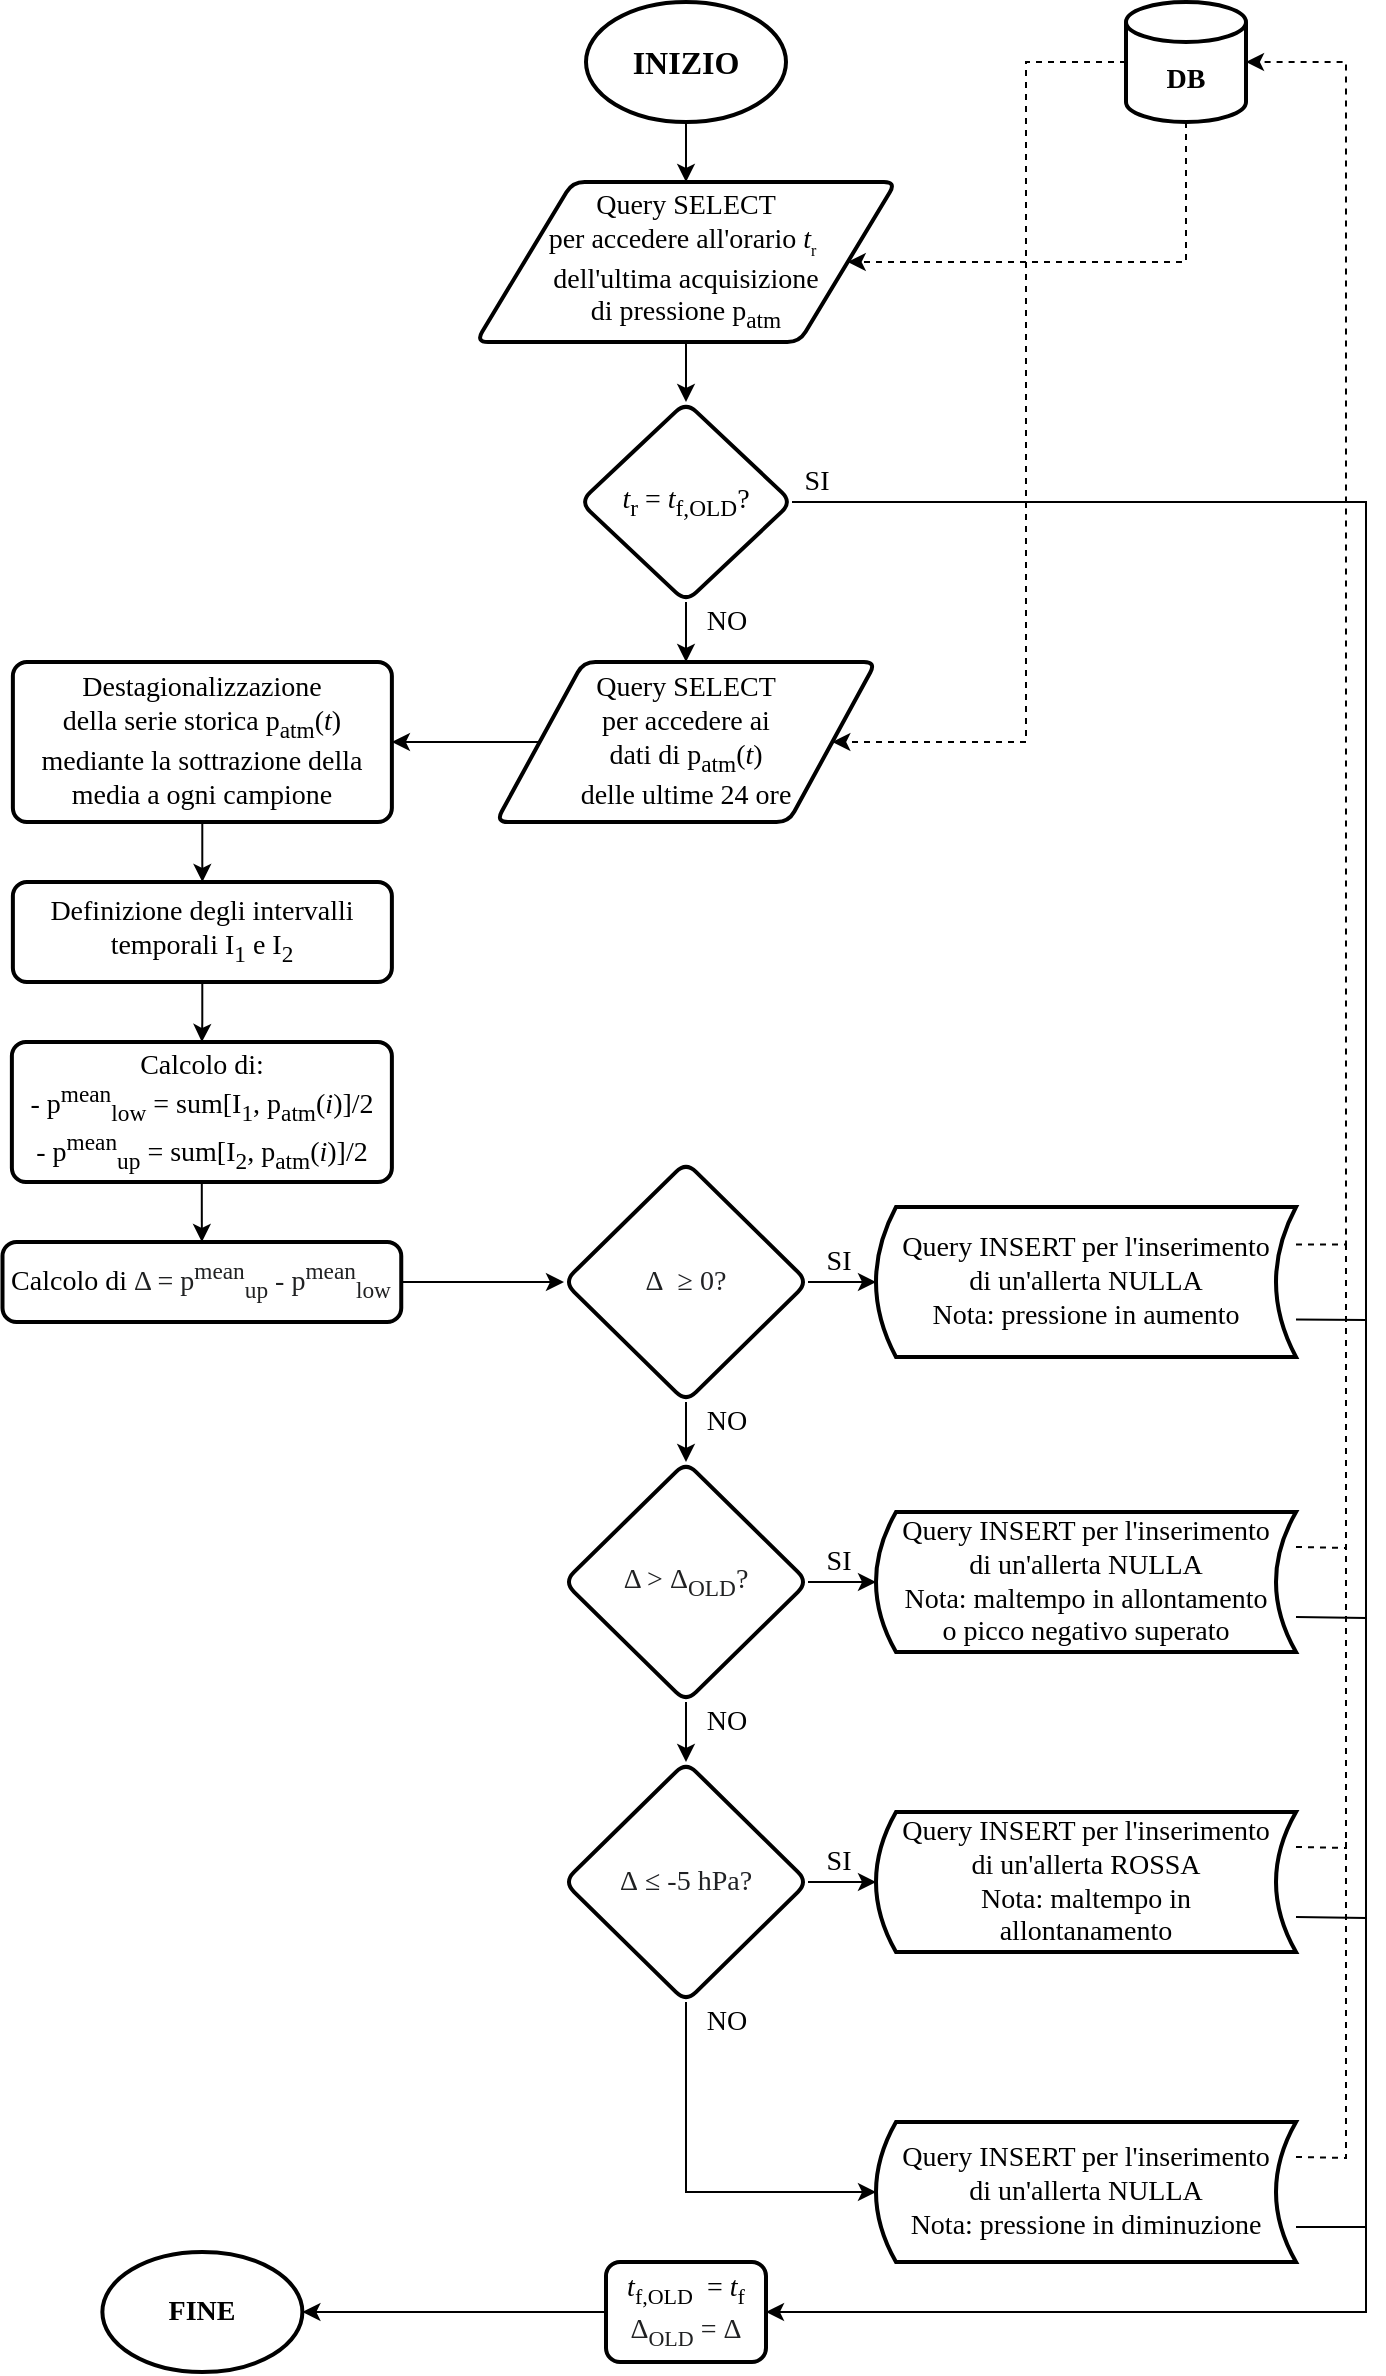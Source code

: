 <mxfile version="16.5.1" type="device"><diagram id="pT5pOiQ9adO0YICl3Jg0" name="Page-1"><mxGraphModel dx="1730" dy="1148" grid="1" gridSize="10" guides="1" tooltips="1" connect="1" arrows="1" fold="1" page="1" pageScale="1" pageWidth="840" pageHeight="1220" math="1" shadow="0"><root><mxCell id="0"/><mxCell id="1" parent="0"/><mxCell id="qoZtQiTCbEtaxcydee1H-1" style="edgeStyle=orthogonalEdgeStyle;rounded=0;orthogonalLoop=1;jettySize=auto;html=1;entryX=0.5;entryY=0;entryDx=0;entryDy=0;fontSize=8;" parent="1" source="b9Vd27mwzzX-PsxDTFBJ-1" target="b9Vd27mwzzX-PsxDTFBJ-8" edge="1"><mxGeometry relative="1" as="geometry"/></mxCell><mxCell id="b9Vd27mwzzX-PsxDTFBJ-1" value="&lt;font face=&quot;Times New Roman&quot; size=&quot;3&quot;&gt;&lt;b&gt;INIZIO&lt;/b&gt;&lt;/font&gt;" style="strokeWidth=2;html=1;shape=mxgraph.flowchart.start_1;whiteSpace=wrap;" parent="1" vertex="1"><mxGeometry x="370" y="20" width="100" height="60" as="geometry"/></mxCell><mxCell id="qoZtQiTCbEtaxcydee1H-3" style="edgeStyle=orthogonalEdgeStyle;rounded=0;orthogonalLoop=1;jettySize=auto;html=1;entryX=1;entryY=0.5;entryDx=0;entryDy=0;fontFamily=Times New Roman;fontSize=14;dashed=1;" parent="1" source="b9Vd27mwzzX-PsxDTFBJ-2" target="b9Vd27mwzzX-PsxDTFBJ-8" edge="1"><mxGeometry relative="1" as="geometry"><Array as="points"><mxPoint x="670" y="150"/></Array></mxGeometry></mxCell><mxCell id="qoZtQiTCbEtaxcydee1H-4" style="edgeStyle=orthogonalEdgeStyle;rounded=0;orthogonalLoop=1;jettySize=auto;html=1;entryX=1;entryY=0.5;entryDx=0;entryDy=0;fontFamily=Times New Roman;fontSize=14;dashed=1;" parent="1" source="b9Vd27mwzzX-PsxDTFBJ-2" target="b9Vd27mwzzX-PsxDTFBJ-20" edge="1"><mxGeometry relative="1" as="geometry"><Array as="points"><mxPoint x="590" y="50"/><mxPoint x="590" y="390"/></Array></mxGeometry></mxCell><mxCell id="b9Vd27mwzzX-PsxDTFBJ-2" value="&lt;br&gt;&lt;b&gt;DB&lt;/b&gt;" style="strokeWidth=2;html=1;shape=mxgraph.flowchart.database;whiteSpace=wrap;fontFamily=Times New Roman;fontSize=14;" parent="1" vertex="1"><mxGeometry x="640" y="20" width="60" height="60" as="geometry"/></mxCell><mxCell id="b9Vd27mwzzX-PsxDTFBJ-12" style="edgeStyle=orthogonalEdgeStyle;rounded=0;orthogonalLoop=1;jettySize=auto;html=1;entryX=0.5;entryY=0;entryDx=0;entryDy=0;fontFamily=Times New Roman;fontSize=14;" parent="1" source="b9Vd27mwzzX-PsxDTFBJ-8" target="b9Vd27mwzzX-PsxDTFBJ-11" edge="1"><mxGeometry relative="1" as="geometry"/></mxCell><mxCell id="b9Vd27mwzzX-PsxDTFBJ-8" value="Query SELECT &lt;br&gt;per accedere all'orario&amp;nbsp;&lt;i&gt;t&lt;/i&gt;&lt;sub&gt;&lt;font style=&quot;font-size: 8px&quot;&gt;r&lt;/font&gt;&lt;/sub&gt;&amp;nbsp;&lt;br&gt;dell'ultima acquisizione &lt;br&gt;di pressione p&lt;sub&gt;atm&lt;/sub&gt;" style="shape=parallelogram;html=1;strokeWidth=2;perimeter=parallelogramPerimeter;whiteSpace=wrap;rounded=1;arcSize=12;size=0.23;fontFamily=Times New Roman;fontSize=14;" parent="1" vertex="1"><mxGeometry x="315" y="110" width="210" height="80" as="geometry"/></mxCell><mxCell id="b9Vd27mwzzX-PsxDTFBJ-21" style="edgeStyle=orthogonalEdgeStyle;rounded=0;orthogonalLoop=1;jettySize=auto;html=1;exitX=0.5;exitY=1;exitDx=0;exitDy=0;entryX=0.5;entryY=0;entryDx=0;entryDy=0;fontFamily=Times New Roman;fontSize=14;" parent="1" source="b9Vd27mwzzX-PsxDTFBJ-11" target="b9Vd27mwzzX-PsxDTFBJ-20" edge="1"><mxGeometry relative="1" as="geometry"/></mxCell><mxCell id="b9Vd27mwzzX-PsxDTFBJ-11" value="&lt;font face=&quot;Times New Roman&quot;&gt;&lt;span style=&quot;font-size: 14px&quot;&gt;&lt;i&gt;t&lt;/i&gt;&lt;sub&gt;r&lt;/sub&gt;&amp;nbsp;= &lt;i&gt;t&lt;/i&gt;&lt;sub&gt;f,OLD&lt;/sub&gt;?&lt;/span&gt;&lt;/font&gt;" style="rhombus;whiteSpace=wrap;html=1;rounded=1;arcSize=14;strokeWidth=2;" parent="1" vertex="1"><mxGeometry x="367" y="220" width="106" height="100" as="geometry"/></mxCell><mxCell id="b9Vd27mwzzX-PsxDTFBJ-19" value="SI" style="text;html=1;align=center;verticalAlign=middle;resizable=0;points=[];autosize=1;strokeColor=none;fillColor=none;fontSize=14;fontFamily=Times New Roman;" parent="1" vertex="1"><mxGeometry x="470" y="250" width="30" height="20" as="geometry"/></mxCell><mxCell id="b9Vd27mwzzX-PsxDTFBJ-25" style="edgeStyle=orthogonalEdgeStyle;rounded=0;orthogonalLoop=1;jettySize=auto;html=1;fontFamily=Times New Roman;fontSize=14;entryX=1;entryY=0.5;entryDx=0;entryDy=0;" parent="1" source="b9Vd27mwzzX-PsxDTFBJ-20" target="b9Vd27mwzzX-PsxDTFBJ-24" edge="1"><mxGeometry relative="1" as="geometry"><mxPoint x="300" y="380" as="targetPoint"/></mxGeometry></mxCell><mxCell id="b9Vd27mwzzX-PsxDTFBJ-20" value="Query SELECT&lt;br&gt;per accedere ai&lt;br&gt;dati di p&lt;sub&gt;atm&lt;/sub&gt;(&lt;i&gt;t&lt;/i&gt;)&lt;br&gt;delle ultime 24 ore" style="shape=parallelogram;html=1;strokeWidth=2;perimeter=parallelogramPerimeter;whiteSpace=wrap;rounded=1;arcSize=12;size=0.23;fontFamily=Times New Roman;fontSize=14;" parent="1" vertex="1"><mxGeometry x="325" y="350" width="190" height="80" as="geometry"/></mxCell><mxCell id="b9Vd27mwzzX-PsxDTFBJ-23" value="NO" style="text;html=1;align=center;verticalAlign=middle;resizable=0;points=[];autosize=1;strokeColor=none;fillColor=none;fontSize=14;fontFamily=Times New Roman;" parent="1" vertex="1"><mxGeometry x="420" y="320" width="40" height="20" as="geometry"/></mxCell><mxCell id="D-IaaTsnG24dK7QZQz-g-1" style="edgeStyle=orthogonalEdgeStyle;rounded=0;orthogonalLoop=1;jettySize=auto;html=1;entryX=0.5;entryY=0;entryDx=0;entryDy=0;" edge="1" parent="1" source="b9Vd27mwzzX-PsxDTFBJ-24" target="b9Vd27mwzzX-PsxDTFBJ-28"><mxGeometry relative="1" as="geometry"/></mxCell><mxCell id="b9Vd27mwzzX-PsxDTFBJ-24" value="Destagionalizzazione&lt;br&gt;della serie storica p&lt;sub&gt;atm&lt;/sub&gt;(&lt;i&gt;t&lt;/i&gt;)&lt;br&gt;mediante la sottrazione della media a ogni campione" style="rounded=1;whiteSpace=wrap;html=1;absoluteArcSize=1;arcSize=14;strokeWidth=2;fontFamily=Times New Roman;fontSize=14;" parent="1" vertex="1"><mxGeometry x="83.44" y="350" width="189.5" height="80" as="geometry"/></mxCell><mxCell id="b9Vd27mwzzX-PsxDTFBJ-31" style="edgeStyle=orthogonalEdgeStyle;rounded=0;orthogonalLoop=1;jettySize=auto;html=1;entryX=0.5;entryY=0;entryDx=0;entryDy=0;fontFamily=Times New Roman;fontSize=11;" parent="1" source="b9Vd27mwzzX-PsxDTFBJ-28" target="b9Vd27mwzzX-PsxDTFBJ-30" edge="1"><mxGeometry relative="1" as="geometry"/></mxCell><mxCell id="b9Vd27mwzzX-PsxDTFBJ-28" value="Definizione degli intervalli temporali I&lt;sub&gt;1&lt;/sub&gt;&amp;nbsp;e I&lt;sub&gt;2&lt;/sub&gt;" style="rounded=1;whiteSpace=wrap;html=1;absoluteArcSize=1;arcSize=14;strokeWidth=2;fontFamily=Times New Roman;fontSize=14;" parent="1" vertex="1"><mxGeometry x="83.44" y="460" width="189.5" height="50" as="geometry"/></mxCell><mxCell id="b9Vd27mwzzX-PsxDTFBJ-34" style="edgeStyle=orthogonalEdgeStyle;rounded=0;orthogonalLoop=1;jettySize=auto;html=1;entryX=0.5;entryY=0;entryDx=0;entryDy=0;fontFamily=Times New Roman;fontSize=14;" parent="1" source="b9Vd27mwzzX-PsxDTFBJ-30" target="b9Vd27mwzzX-PsxDTFBJ-33" edge="1"><mxGeometry relative="1" as="geometry"/></mxCell><mxCell id="b9Vd27mwzzX-PsxDTFBJ-30" value="Calcolo di:&lt;br&gt;- p&lt;sup&gt;mean&lt;/sup&gt;&lt;sub&gt;low&lt;/sub&gt;&amp;nbsp;= sum[I&lt;sub&gt;1&lt;/sub&gt;, p&lt;sub&gt;atm&lt;/sub&gt;(&lt;i&gt;i&lt;/i&gt;)]/2&lt;br&gt;- p&lt;sup&gt;mean&lt;/sup&gt;&lt;sub&gt;up&lt;/sub&gt;&amp;nbsp;= sum[I&lt;sub&gt;2&lt;/sub&gt;, p&lt;sub&gt;atm&lt;/sub&gt;(&lt;i&gt;i&lt;/i&gt;)]/2" style="rounded=1;whiteSpace=wrap;html=1;absoluteArcSize=1;arcSize=14;strokeWidth=2;fontFamily=Times New Roman;fontSize=14;" parent="1" vertex="1"><mxGeometry x="82.94" y="540" width="190" height="70" as="geometry"/></mxCell><mxCell id="D-IaaTsnG24dK7QZQz-g-2" style="edgeStyle=orthogonalEdgeStyle;rounded=0;orthogonalLoop=1;jettySize=auto;html=1;entryX=0;entryY=0.5;entryDx=0;entryDy=0;" edge="1" parent="1" source="b9Vd27mwzzX-PsxDTFBJ-33" target="b9Vd27mwzzX-PsxDTFBJ-73"><mxGeometry relative="1" as="geometry"/></mxCell><mxCell id="b9Vd27mwzzX-PsxDTFBJ-33" value="&lt;font&gt;&lt;font style=&quot;font-size: 14px&quot;&gt;Calcolo di&amp;nbsp;&lt;span style=&quot;color: rgb(32 , 33 , 34) ; text-align: left ; background-color: rgb(255 , 255 , 255)&quot;&gt;Δ = p&lt;sup&gt;mean&lt;/sup&gt;&lt;sub&gt;up&lt;/sub&gt;&amp;nbsp;- p&lt;sup&gt;mean&lt;/sup&gt;&lt;sub&gt;low&lt;/sub&gt;&lt;/span&gt;&lt;/font&gt;&lt;br&gt;&lt;/font&gt;" style="rounded=1;whiteSpace=wrap;html=1;absoluteArcSize=1;arcSize=14;strokeWidth=2;fontFamily=Times New Roman;fontSize=11;" parent="1" vertex="1"><mxGeometry x="78.25" y="640" width="199.38" height="40" as="geometry"/></mxCell><mxCell id="b9Vd27mwzzX-PsxDTFBJ-58" style="edgeStyle=orthogonalEdgeStyle;rounded=0;orthogonalLoop=1;jettySize=auto;html=1;entryX=0.5;entryY=0;entryDx=0;entryDy=0;fontFamily=Times New Roman;fontSize=14;" parent="1" source="b9Vd27mwzzX-PsxDTFBJ-45" target="b9Vd27mwzzX-PsxDTFBJ-57" edge="1"><mxGeometry relative="1" as="geometry"/></mxCell><mxCell id="qoZtQiTCbEtaxcydee1H-9" style="edgeStyle=orthogonalEdgeStyle;rounded=0;orthogonalLoop=1;jettySize=auto;html=1;entryX=0;entryY=0.5;entryDx=0;entryDy=0;fontFamily=Times New Roman;fontSize=14;" parent="1" source="b9Vd27mwzzX-PsxDTFBJ-45" target="qoZtQiTCbEtaxcydee1H-8" edge="1"><mxGeometry relative="1" as="geometry"/></mxCell><mxCell id="b9Vd27mwzzX-PsxDTFBJ-45" value="&lt;font style=&quot;font-size: 14px&quot;&gt;&lt;span style=&quot;color: rgb(32 , 33 , 34) ; text-align: left ; background-color: rgb(255 , 255 , 255)&quot;&gt;Δ &amp;gt;&lt;/span&gt;&lt;span style=&quot;color: rgb(32 , 33 , 36) ; text-align: left ; background-color: rgb(255 , 255 , 255)&quot;&gt;&amp;nbsp;&lt;/span&gt;&lt;span style=&quot;color: rgb(32 , 33 , 34) ; text-align: left ; background-color: rgb(255 , 255 , 255)&quot;&gt;Δ&lt;/span&gt;&lt;span style=&quot;color: rgb(32 , 33 , 34) ; text-align: left ; background-color: rgb(255 , 255 , 255)&quot;&gt;&lt;sub&gt;OLD&lt;/sub&gt;&lt;/span&gt;&lt;span style=&quot;color: rgb(32 , 33 , 34) ; text-align: left ; background-color: rgb(255 , 255 , 255)&quot;&gt;?&lt;/span&gt;&lt;/font&gt;" style="rhombus;whiteSpace=wrap;html=1;fontSize=11;fontFamily=Times New Roman;rounded=1;arcSize=14;strokeWidth=2;align=center;" parent="1" vertex="1"><mxGeometry x="359" y="750" width="122" height="120" as="geometry"/></mxCell><mxCell id="b9Vd27mwzzX-PsxDTFBJ-51" value="SI" style="text;html=1;align=center;verticalAlign=middle;resizable=0;points=[];autosize=1;strokeColor=none;fillColor=none;fontSize=14;fontFamily=Times New Roman;" parent="1" vertex="1"><mxGeometry x="481" y="790" width="30" height="20" as="geometry"/></mxCell><mxCell id="qoZtQiTCbEtaxcydee1H-12" style="edgeStyle=orthogonalEdgeStyle;rounded=0;orthogonalLoop=1;jettySize=auto;html=1;entryX=0;entryY=0.5;entryDx=0;entryDy=0;fontFamily=Times New Roman;fontSize=14;" parent="1" source="b9Vd27mwzzX-PsxDTFBJ-57" target="D-IaaTsnG24dK7QZQz-g-6" edge="1"><mxGeometry relative="1" as="geometry"><mxPoint x="515" y="959.995" as="targetPoint"/></mxGeometry></mxCell><mxCell id="D-IaaTsnG24dK7QZQz-g-10" style="edgeStyle=orthogonalEdgeStyle;rounded=0;orthogonalLoop=1;jettySize=auto;html=1;entryX=0;entryY=0.5;entryDx=0;entryDy=0;" edge="1" parent="1" source="b9Vd27mwzzX-PsxDTFBJ-57" target="qoZtQiTCbEtaxcydee1H-16"><mxGeometry relative="1" as="geometry"><Array as="points"><mxPoint x="420" y="1115"/></Array></mxGeometry></mxCell><mxCell id="b9Vd27mwzzX-PsxDTFBJ-57" value="&lt;font style=&quot;font-size: 14px&quot;&gt;&lt;span style=&quot;color: rgb(32 , 33 , 34) ; text-align: left ; background-color: rgb(255 , 255 , 255)&quot;&gt;Δ&amp;nbsp;&lt;/span&gt;&lt;span style=&quot;color: rgb(32 , 33 , 36) ; text-align: left ; background-color: rgb(255 , 255 , 255)&quot;&gt;≤ -5 hPa?&lt;/span&gt;&lt;/font&gt;" style="rhombus;whiteSpace=wrap;html=1;fontSize=11;fontFamily=Times New Roman;rounded=1;arcSize=14;strokeWidth=2;align=center;" parent="1" vertex="1"><mxGeometry x="359" y="900" width="122" height="120" as="geometry"/></mxCell><mxCell id="b9Vd27mwzzX-PsxDTFBJ-61" value="NO" style="text;html=1;align=center;verticalAlign=middle;resizable=0;points=[];autosize=1;strokeColor=none;fillColor=none;fontSize=14;fontFamily=Times New Roman;" parent="1" vertex="1"><mxGeometry x="420" y="870" width="40" height="20" as="geometry"/></mxCell><mxCell id="b9Vd27mwzzX-PsxDTFBJ-62" value="SI" style="text;html=1;align=center;verticalAlign=middle;resizable=0;points=[];autosize=1;strokeColor=none;fillColor=none;fontSize=14;fontFamily=Times New Roman;" parent="1" vertex="1"><mxGeometry x="481" y="940" width="30" height="20" as="geometry"/></mxCell><mxCell id="b9Vd27mwzzX-PsxDTFBJ-72" value="NO" style="text;html=1;align=center;verticalAlign=middle;resizable=0;points=[];autosize=1;strokeColor=none;fillColor=none;fontSize=14;fontFamily=Times New Roman;" parent="1" vertex="1"><mxGeometry x="420" y="1020" width="40" height="20" as="geometry"/></mxCell><mxCell id="D-IaaTsnG24dK7QZQz-g-3" style="edgeStyle=orthogonalEdgeStyle;rounded=0;orthogonalLoop=1;jettySize=auto;html=1;entryX=0.5;entryY=0;entryDx=0;entryDy=0;" edge="1" parent="1" source="b9Vd27mwzzX-PsxDTFBJ-73" target="b9Vd27mwzzX-PsxDTFBJ-45"><mxGeometry relative="1" as="geometry"/></mxCell><mxCell id="D-IaaTsnG24dK7QZQz-g-4" style="edgeStyle=orthogonalEdgeStyle;rounded=0;orthogonalLoop=1;jettySize=auto;html=1;entryX=0;entryY=0.5;entryDx=0;entryDy=0;" edge="1" parent="1" source="b9Vd27mwzzX-PsxDTFBJ-73" target="D-IaaTsnG24dK7QZQz-g-5"><mxGeometry relative="1" as="geometry"><mxPoint x="525" y="660" as="targetPoint"/></mxGeometry></mxCell><mxCell id="b9Vd27mwzzX-PsxDTFBJ-73" value="&lt;font&gt;&lt;span style=&quot;color: rgb(32 , 33 , 34) ; text-align: left ; background-color: rgb(255 , 255 , 255)&quot;&gt;&lt;font style=&quot;font-size: 14px&quot;&gt;Δ&lt;/font&gt;&lt;span style=&quot;font-size: 14px&quot;&gt;&amp;nbsp;&amp;nbsp;&lt;/span&gt;&lt;/span&gt;&lt;span style=&quot;font-size: 14px ; color: rgb(32 , 33 , 36) ; text-align: left ; background-color: rgb(255 , 255 , 255)&quot;&gt;≥ 0?&lt;/span&gt;&lt;/font&gt;" style="rhombus;whiteSpace=wrap;html=1;fontSize=11;fontFamily=Times New Roman;rounded=1;arcSize=14;strokeWidth=2;align=center;" parent="1" vertex="1"><mxGeometry x="359" y="600" width="122" height="120" as="geometry"/></mxCell><mxCell id="b9Vd27mwzzX-PsxDTFBJ-80" value="SI" style="text;html=1;align=center;verticalAlign=middle;resizable=0;points=[];autosize=1;strokeColor=none;fillColor=none;fontSize=14;fontFamily=Times New Roman;" parent="1" vertex="1"><mxGeometry x="481" y="640" width="30" height="20" as="geometry"/></mxCell><mxCell id="b9Vd27mwzzX-PsxDTFBJ-81" value="NO" style="text;html=1;align=center;verticalAlign=middle;resizable=0;points=[];autosize=1;strokeColor=none;fillColor=none;fontSize=14;fontFamily=Times New Roman;" parent="1" vertex="1"><mxGeometry x="420" y="720" width="40" height="20" as="geometry"/></mxCell><mxCell id="D-IaaTsnG24dK7QZQz-g-9" style="edgeStyle=orthogonalEdgeStyle;rounded=0;orthogonalLoop=1;jettySize=auto;html=1;entryX=1;entryY=0.5;entryDx=0;entryDy=0;entryPerimeter=0;" edge="1" parent="1" source="b9Vd27mwzzX-PsxDTFBJ-83" target="qoZtQiTCbEtaxcydee1H-21"><mxGeometry relative="1" as="geometry"/></mxCell><mxCell id="b9Vd27mwzzX-PsxDTFBJ-83" value="&lt;font&gt;&lt;i style=&quot;font-size: 14px&quot;&gt;t&lt;/i&gt;&lt;font style=&quot;vertical-align: sub ; font-size: 11px&quot;&gt;f,OLD&lt;/font&gt;&lt;font style=&quot;font-size: 14px ; vertical-align: sub&quot;&gt;&amp;nbsp;&lt;/font&gt;&lt;font&gt;&lt;sub style=&quot;font-size: 14px&quot;&gt;&amp;nbsp;&lt;/sub&gt;=&amp;nbsp;&lt;i style=&quot;font-size: 14px&quot;&gt;t&lt;/i&gt;&lt;sub&gt;&lt;font style=&quot;font-size: 11px&quot;&gt;f&lt;/font&gt;&lt;br&gt;&lt;/sub&gt;&lt;font style=&quot;font-size: 14px&quot;&gt;&amp;nbsp;&lt;/font&gt;&lt;/font&gt;&lt;span style=&quot;color: rgb(32 , 33 , 34) ; text-align: left ; background-color: rgb(255 , 255 , 255)&quot;&gt;Δ&lt;sub&gt;&lt;font style=&quot;font-size: 11px&quot;&gt;OLD&lt;/font&gt;&lt;/sub&gt;&amp;nbsp;=&amp;nbsp;&lt;/span&gt;&lt;span style=&quot;font-size: 14px ; color: rgb(32 , 33 , 34) ; text-align: left ; background-color: rgb(255 , 255 , 255)&quot;&gt;Δ&amp;nbsp;&lt;/span&gt;&lt;/font&gt;" style="rounded=1;whiteSpace=wrap;html=1;absoluteArcSize=1;arcSize=14;strokeWidth=2;fontFamily=Times New Roman;fontSize=14;" parent="1" vertex="1"><mxGeometry x="380" y="1150" width="80" height="50" as="geometry"/></mxCell><mxCell id="qoZtQiTCbEtaxcydee1H-8" value="Query INSERT per l'inserimento &lt;br&gt;di un'allerta NULLA&lt;br&gt;Nota: maltempo in allontamento &lt;br&gt;o picco negativo superato" style="shape=dataStorage;whiteSpace=wrap;html=1;fixedSize=1;fontFamily=Times New Roman;fontSize=14;size=10;strokeWidth=2;" parent="1" vertex="1"><mxGeometry x="515" y="775" width="210" height="70" as="geometry"/></mxCell><mxCell id="D-IaaTsnG24dK7QZQz-g-8" style="edgeStyle=orthogonalEdgeStyle;rounded=0;orthogonalLoop=1;jettySize=auto;html=1;exitX=1;exitY=0.75;exitDx=0;exitDy=0;entryX=1;entryY=0.5;entryDx=0;entryDy=0;" edge="1" parent="1" source="qoZtQiTCbEtaxcydee1H-16" target="b9Vd27mwzzX-PsxDTFBJ-83"><mxGeometry relative="1" as="geometry"><Array as="points"><mxPoint x="760" y="1133"/><mxPoint x="760" y="1175"/></Array></mxGeometry></mxCell><mxCell id="qoZtQiTCbEtaxcydee1H-16" value="Query INSERT per l'inserimento &lt;br&gt;di un'allerta NULLA&lt;br&gt;Nota: pressione in diminuzione" style="shape=dataStorage;whiteSpace=wrap;html=1;fixedSize=1;fontFamily=Times New Roman;fontSize=14;size=10;strokeWidth=2;" parent="1" vertex="1"><mxGeometry x="515" y="1080" width="210" height="70" as="geometry"/></mxCell><mxCell id="qoZtQiTCbEtaxcydee1H-21" value="&lt;b&gt;FINE&lt;/b&gt;" style="strokeWidth=2;html=1;shape=mxgraph.flowchart.start_1;whiteSpace=wrap;fontFamily=Times New Roman;fontSize=14;" parent="1" vertex="1"><mxGeometry x="128.19" y="1145" width="100" height="60" as="geometry"/></mxCell><mxCell id="D-IaaTsnG24dK7QZQz-g-14" style="edgeStyle=orthogonalEdgeStyle;rounded=0;orthogonalLoop=1;jettySize=auto;html=1;exitX=1;exitY=0.25;exitDx=0;exitDy=0;dashed=1;entryX=1;entryY=0.5;entryDx=0;entryDy=0;entryPerimeter=0;" edge="1" parent="1" source="D-IaaTsnG24dK7QZQz-g-5" target="b9Vd27mwzzX-PsxDTFBJ-2"><mxGeometry relative="1" as="geometry"><mxPoint x="740" y="48.815" as="targetPoint"/><Array as="points"><mxPoint x="750" y="641"/><mxPoint x="750" y="50"/></Array></mxGeometry></mxCell><mxCell id="D-IaaTsnG24dK7QZQz-g-5" value="&lt;span&gt;Query INSERT per l'inserimento&lt;/span&gt;&lt;br&gt;&lt;span&gt;di un'allerta NULLA&lt;/span&gt;&lt;br&gt;&lt;span&gt;Nota: pressione in aumento&lt;/span&gt;" style="shape=dataStorage;whiteSpace=wrap;html=1;fixedSize=1;fontFamily=Times New Roman;fontSize=14;size=10;strokeWidth=2;" vertex="1" parent="1"><mxGeometry x="515" y="622.5" width="210" height="75" as="geometry"/></mxCell><mxCell id="D-IaaTsnG24dK7QZQz-g-6" value="&lt;span&gt;Query INSERT per l'inserimento&lt;/span&gt;&lt;br&gt;&lt;span&gt;di un'allerta ROSSA&lt;/span&gt;&lt;br&gt;&lt;span&gt;Nota: maltempo in&lt;/span&gt;&lt;br&gt;&lt;span&gt;allontanamento&lt;/span&gt;" style="shape=dataStorage;whiteSpace=wrap;html=1;fixedSize=1;fontFamily=Times New Roman;fontSize=14;size=10;strokeWidth=2;" vertex="1" parent="1"><mxGeometry x="515" y="925" width="210" height="70" as="geometry"/></mxCell><mxCell id="D-IaaTsnG24dK7QZQz-g-11" value="" style="endArrow=none;html=1;rounded=0;exitX=1;exitY=0.75;exitDx=0;exitDy=0;" edge="1" parent="1" source="D-IaaTsnG24dK7QZQz-g-6"><mxGeometry width="50" height="50" relative="1" as="geometry"><mxPoint x="740" y="1110" as="sourcePoint"/><mxPoint x="760" y="1160" as="targetPoint"/><Array as="points"><mxPoint x="760" y="978"/></Array></mxGeometry></mxCell><mxCell id="D-IaaTsnG24dK7QZQz-g-12" value="" style="endArrow=none;html=1;rounded=0;exitX=1;exitY=0.75;exitDx=0;exitDy=0;" edge="1" parent="1" source="qoZtQiTCbEtaxcydee1H-8"><mxGeometry width="50" height="50" relative="1" as="geometry"><mxPoint x="760" y="860" as="sourcePoint"/><mxPoint x="760" y="980" as="targetPoint"/><Array as="points"><mxPoint x="760" y="828"/></Array></mxGeometry></mxCell><mxCell id="D-IaaTsnG24dK7QZQz-g-13" value="" style="endArrow=none;html=1;rounded=0;exitX=1;exitY=0.75;exitDx=0;exitDy=0;" edge="1" parent="1" source="D-IaaTsnG24dK7QZQz-g-5"><mxGeometry width="50" height="50" relative="1" as="geometry"><mxPoint x="730" y="710" as="sourcePoint"/><mxPoint x="760" y="830" as="targetPoint"/><Array as="points"><mxPoint x="760" y="679"/></Array></mxGeometry></mxCell><mxCell id="D-IaaTsnG24dK7QZQz-g-16" value="" style="endArrow=none;dashed=1;html=1;rounded=0;exitX=1;exitY=0.25;exitDx=0;exitDy=0;" edge="1" parent="1" source="qoZtQiTCbEtaxcydee1H-8"><mxGeometry width="50" height="50" relative="1" as="geometry"><mxPoint x="780" y="740" as="sourcePoint"/><mxPoint x="750" y="640" as="targetPoint"/><Array as="points"><mxPoint x="750" y="793"/></Array></mxGeometry></mxCell><mxCell id="D-IaaTsnG24dK7QZQz-g-17" value="" style="endArrow=none;dashed=1;html=1;rounded=0;exitX=1;exitY=0.25;exitDx=0;exitDy=0;" edge="1" parent="1" source="D-IaaTsnG24dK7QZQz-g-6"><mxGeometry width="50" height="50" relative="1" as="geometry"><mxPoint x="780" y="940" as="sourcePoint"/><mxPoint x="750" y="790" as="targetPoint"/><Array as="points"><mxPoint x="750" y="943"/></Array></mxGeometry></mxCell><mxCell id="D-IaaTsnG24dK7QZQz-g-18" value="" style="endArrow=none;dashed=1;html=1;rounded=0;exitX=1;exitY=0.25;exitDx=0;exitDy=0;" edge="1" parent="1" source="qoZtQiTCbEtaxcydee1H-16"><mxGeometry width="50" height="50" relative="1" as="geometry"><mxPoint x="780" y="1100" as="sourcePoint"/><mxPoint x="750" y="940" as="targetPoint"/><Array as="points"><mxPoint x="750" y="1098"/><mxPoint x="750" y="1030"/></Array></mxGeometry></mxCell><mxCell id="D-IaaTsnG24dK7QZQz-g-21" value="" style="endArrow=none;html=1;rounded=0;exitX=1;exitY=0.5;exitDx=0;exitDy=0;" edge="1" parent="1" source="b9Vd27mwzzX-PsxDTFBJ-11"><mxGeometry width="50" height="50" relative="1" as="geometry"><mxPoint x="640" y="540" as="sourcePoint"/><mxPoint x="760" y="680" as="targetPoint"/><Array as="points"><mxPoint x="760" y="270"/></Array></mxGeometry></mxCell></root></mxGraphModel></diagram></mxfile>